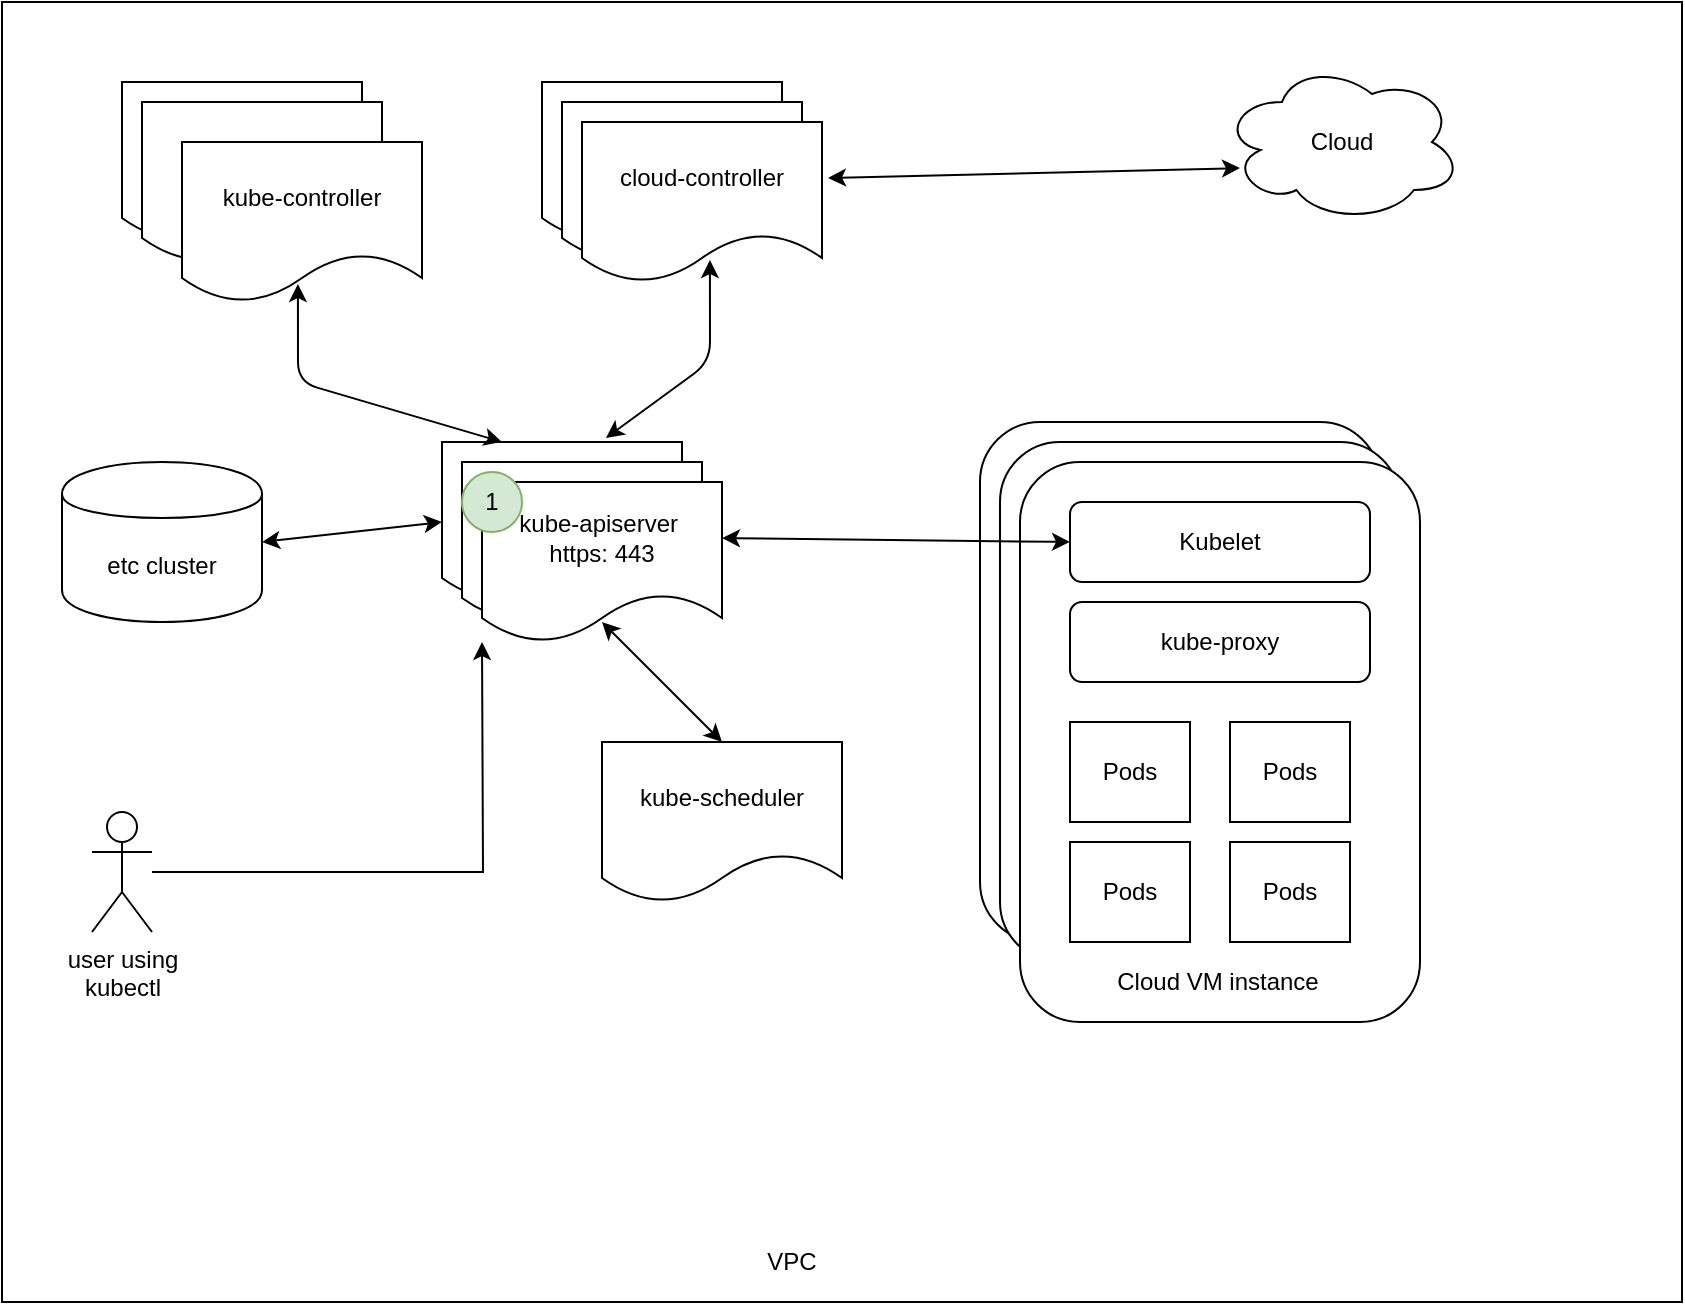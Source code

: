 <mxfile version="12.2.2" type="device" pages="1"><diagram id="nzS3SlK1Kt3z77mqC7-u" name="Page-1"><mxGraphModel dx="1408" dy="1902" grid="1" gridSize="10" guides="1" tooltips="1" connect="1" arrows="1" fold="1" page="1" pageScale="1" pageWidth="850" pageHeight="1100" math="0" shadow="0"><root><mxCell id="0"/><mxCell id="1" parent="0"/><mxCell id="30I4o6aAiSmUE2NwfJhv-8" value="" style="rounded=0;whiteSpace=wrap;html=1;" vertex="1" parent="1"><mxGeometry x="40" y="-1080" width="840" height="650" as="geometry"/></mxCell><mxCell id="30I4o6aAiSmUE2NwfJhv-9" value="" style="rounded=1;whiteSpace=wrap;html=1;" vertex="1" parent="1"><mxGeometry x="529" y="-870" width="200" height="260" as="geometry"/></mxCell><mxCell id="30I4o6aAiSmUE2NwfJhv-10" value="kube-controller" style="shape=document;whiteSpace=wrap;html=1;boundedLbl=1;" vertex="1" parent="1"><mxGeometry x="100" y="-1040" width="120" height="80" as="geometry"/></mxCell><mxCell id="30I4o6aAiSmUE2NwfJhv-11" value="kube-controller" style="shape=document;whiteSpace=wrap;html=1;boundedLbl=1;" vertex="1" parent="1"><mxGeometry x="110" y="-1030" width="120" height="80" as="geometry"/></mxCell><mxCell id="30I4o6aAiSmUE2NwfJhv-12" value="kube-controller" style="shape=document;whiteSpace=wrap;html=1;boundedLbl=1;" vertex="1" parent="1"><mxGeometry x="130" y="-1010" width="120" height="80" as="geometry"/></mxCell><mxCell id="30I4o6aAiSmUE2NwfJhv-13" value="cloud-controller" style="shape=document;whiteSpace=wrap;html=1;boundedLbl=1;" vertex="1" parent="1"><mxGeometry x="310" y="-1040" width="120" height="80" as="geometry"/></mxCell><mxCell id="30I4o6aAiSmUE2NwfJhv-14" value="cloud-controller" style="shape=document;whiteSpace=wrap;html=1;boundedLbl=1;" vertex="1" parent="1"><mxGeometry x="320" y="-1030" width="120" height="80" as="geometry"/></mxCell><mxCell id="30I4o6aAiSmUE2NwfJhv-15" value="cloud-controller" style="shape=document;whiteSpace=wrap;html=1;boundedLbl=1;" vertex="1" parent="1"><mxGeometry x="330" y="-1020" width="120" height="80" as="geometry"/></mxCell><mxCell id="30I4o6aAiSmUE2NwfJhv-16" value="kube-apiserver" style="shape=document;whiteSpace=wrap;html=1;boundedLbl=1;" vertex="1" parent="1"><mxGeometry x="260" y="-860" width="120" height="80" as="geometry"/></mxCell><mxCell id="30I4o6aAiSmUE2NwfJhv-17" value="kube-apiserver" style="shape=document;whiteSpace=wrap;html=1;boundedLbl=1;" vertex="1" parent="1"><mxGeometry x="270" y="-850" width="120" height="80" as="geometry"/></mxCell><mxCell id="30I4o6aAiSmUE2NwfJhv-18" value="kube-apiserver&amp;nbsp;&lt;br&gt;https: 443" style="shape=document;whiteSpace=wrap;html=1;boundedLbl=1;" vertex="1" parent="1"><mxGeometry x="280" y="-840" width="120" height="80" as="geometry"/></mxCell><mxCell id="30I4o6aAiSmUE2NwfJhv-19" value="kube-scheduler" style="shape=document;whiteSpace=wrap;html=1;boundedLbl=1;" vertex="1" parent="1"><mxGeometry x="340" y="-710" width="120" height="80" as="geometry"/></mxCell><mxCell id="30I4o6aAiSmUE2NwfJhv-20" value="etc cluster" style="shape=cylinder;whiteSpace=wrap;html=1;boundedLbl=1;backgroundOutline=1;" vertex="1" parent="1"><mxGeometry x="70" y="-850" width="100" height="80" as="geometry"/></mxCell><mxCell id="30I4o6aAiSmUE2NwfJhv-21" value="" style="endArrow=classic;startArrow=classic;html=1;exitX=0.483;exitY=0.888;exitDx=0;exitDy=0;exitPerimeter=0;entryX=0.25;entryY=0;entryDx=0;entryDy=0;" edge="1" parent="1" source="30I4o6aAiSmUE2NwfJhv-12" target="30I4o6aAiSmUE2NwfJhv-16"><mxGeometry width="50" height="50" relative="1" as="geometry"><mxPoint x="260" y="-880" as="sourcePoint"/><mxPoint x="310" y="-930" as="targetPoint"/><Array as="points"><mxPoint x="188" y="-890"/></Array></mxGeometry></mxCell><mxCell id="30I4o6aAiSmUE2NwfJhv-22" value="" style="endArrow=classic;startArrow=classic;html=1;entryX=0.533;entryY=0.863;entryDx=0;entryDy=0;entryPerimeter=0;exitX=0.683;exitY=-0.025;exitDx=0;exitDy=0;exitPerimeter=0;" edge="1" parent="1" source="30I4o6aAiSmUE2NwfJhv-16" target="30I4o6aAiSmUE2NwfJhv-15"><mxGeometry width="50" height="50" relative="1" as="geometry"><mxPoint x="430" y="-870" as="sourcePoint"/><mxPoint x="480" y="-920" as="targetPoint"/><Array as="points"><mxPoint x="394" y="-900"/></Array></mxGeometry></mxCell><mxCell id="30I4o6aAiSmUE2NwfJhv-23" value="" style="endArrow=classic;startArrow=classic;html=1;entryX=0.5;entryY=0.875;entryDx=0;entryDy=0;entryPerimeter=0;exitX=0.5;exitY=0;exitDx=0;exitDy=0;" edge="1" parent="1" source="30I4o6aAiSmUE2NwfJhv-19" target="30I4o6aAiSmUE2NwfJhv-18"><mxGeometry width="50" height="50" relative="1" as="geometry"><mxPoint x="320" y="-700" as="sourcePoint"/><mxPoint x="370" y="-750" as="targetPoint"/></mxGeometry></mxCell><mxCell id="30I4o6aAiSmUE2NwfJhv-24" value="" style="endArrow=classic;startArrow=classic;html=1;entryX=0;entryY=0.5;entryDx=0;entryDy=0;exitX=1;exitY=0.5;exitDx=0;exitDy=0;" edge="1" parent="1" source="30I4o6aAiSmUE2NwfJhv-20" target="30I4o6aAiSmUE2NwfJhv-16"><mxGeometry width="50" height="50" relative="1" as="geometry"><mxPoint x="170" y="-700" as="sourcePoint"/><mxPoint x="220" y="-750" as="targetPoint"/></mxGeometry></mxCell><mxCell id="30I4o6aAiSmUE2NwfJhv-25" value="Cloud" style="ellipse;shape=cloud;whiteSpace=wrap;html=1;" vertex="1" parent="1"><mxGeometry x="650" y="-1050" width="120" height="80" as="geometry"/></mxCell><mxCell id="30I4o6aAiSmUE2NwfJhv-26" value="" style="endArrow=classic;startArrow=classic;html=1;entryX=0.075;entryY=0.663;entryDx=0;entryDy=0;entryPerimeter=0;exitX=1.025;exitY=0.35;exitDx=0;exitDy=0;exitPerimeter=0;" edge="1" parent="1" source="30I4o6aAiSmUE2NwfJhv-15" target="30I4o6aAiSmUE2NwfJhv-25"><mxGeometry width="50" height="50" relative="1" as="geometry"><mxPoint x="530" y="-980" as="sourcePoint"/><mxPoint x="580" y="-1030" as="targetPoint"/></mxGeometry></mxCell><mxCell id="30I4o6aAiSmUE2NwfJhv-27" value="Kubelet" style="rounded=1;whiteSpace=wrap;html=1;" vertex="1" parent="1"><mxGeometry x="554" y="-850" width="150" height="40" as="geometry"/></mxCell><mxCell id="30I4o6aAiSmUE2NwfJhv-28" value="kube-proxy" style="rounded=1;whiteSpace=wrap;html=1;" vertex="1" parent="1"><mxGeometry x="554" y="-800" width="150" height="40" as="geometry"/></mxCell><mxCell id="30I4o6aAiSmUE2NwfJhv-29" value="Pods" style="rounded=0;whiteSpace=wrap;html=1;" vertex="1" parent="1"><mxGeometry x="554" y="-740" width="60" height="50" as="geometry"/></mxCell><mxCell id="30I4o6aAiSmUE2NwfJhv-30" value="Pods" style="rounded=0;whiteSpace=wrap;html=1;" vertex="1" parent="1"><mxGeometry x="634" y="-740" width="60" height="50" as="geometry"/></mxCell><mxCell id="30I4o6aAiSmUE2NwfJhv-31" value="Pods" style="rounded=0;whiteSpace=wrap;html=1;" vertex="1" parent="1"><mxGeometry x="554" y="-680" width="60" height="50" as="geometry"/></mxCell><mxCell id="30I4o6aAiSmUE2NwfJhv-32" value="Pods" style="rounded=0;whiteSpace=wrap;html=1;" vertex="1" parent="1"><mxGeometry x="634" y="-680" width="60" height="50" as="geometry"/></mxCell><mxCell id="30I4o6aAiSmUE2NwfJhv-33" value="" style="rounded=1;whiteSpace=wrap;html=1;" vertex="1" parent="1"><mxGeometry x="539" y="-860" width="200" height="260" as="geometry"/></mxCell><mxCell id="30I4o6aAiSmUE2NwfJhv-34" value="Kubelet" style="rounded=1;whiteSpace=wrap;html=1;" vertex="1" parent="1"><mxGeometry x="564" y="-840" width="150" height="40" as="geometry"/></mxCell><mxCell id="30I4o6aAiSmUE2NwfJhv-35" value="kube-proxy" style="rounded=1;whiteSpace=wrap;html=1;" vertex="1" parent="1"><mxGeometry x="564" y="-790" width="150" height="40" as="geometry"/></mxCell><mxCell id="30I4o6aAiSmUE2NwfJhv-36" value="Pods" style="rounded=0;whiteSpace=wrap;html=1;" vertex="1" parent="1"><mxGeometry x="564" y="-730" width="60" height="50" as="geometry"/></mxCell><mxCell id="30I4o6aAiSmUE2NwfJhv-37" value="Pods" style="rounded=0;whiteSpace=wrap;html=1;" vertex="1" parent="1"><mxGeometry x="644" y="-730" width="60" height="50" as="geometry"/></mxCell><mxCell id="30I4o6aAiSmUE2NwfJhv-38" value="Pods" style="rounded=0;whiteSpace=wrap;html=1;" vertex="1" parent="1"><mxGeometry x="564" y="-670" width="60" height="50" as="geometry"/></mxCell><mxCell id="30I4o6aAiSmUE2NwfJhv-39" value="Pods" style="rounded=0;whiteSpace=wrap;html=1;" vertex="1" parent="1"><mxGeometry x="644" y="-670" width="60" height="50" as="geometry"/></mxCell><mxCell id="30I4o6aAiSmUE2NwfJhv-40" value="" style="rounded=1;whiteSpace=wrap;html=1;" vertex="1" parent="1"><mxGeometry x="549" y="-850" width="200" height="280" as="geometry"/></mxCell><mxCell id="30I4o6aAiSmUE2NwfJhv-41" value="Kubelet" style="rounded=1;whiteSpace=wrap;html=1;" vertex="1" parent="1"><mxGeometry x="574" y="-830" width="150" height="40" as="geometry"/></mxCell><mxCell id="30I4o6aAiSmUE2NwfJhv-42" value="kube-proxy" style="rounded=1;whiteSpace=wrap;html=1;" vertex="1" parent="1"><mxGeometry x="574" y="-780" width="150" height="40" as="geometry"/></mxCell><mxCell id="30I4o6aAiSmUE2NwfJhv-43" value="Pods" style="rounded=0;whiteSpace=wrap;html=1;" vertex="1" parent="1"><mxGeometry x="574" y="-720" width="60" height="50" as="geometry"/></mxCell><mxCell id="30I4o6aAiSmUE2NwfJhv-44" value="Pods" style="rounded=0;whiteSpace=wrap;html=1;" vertex="1" parent="1"><mxGeometry x="654" y="-720" width="60" height="50" as="geometry"/></mxCell><mxCell id="30I4o6aAiSmUE2NwfJhv-45" value="Pods" style="rounded=0;whiteSpace=wrap;html=1;" vertex="1" parent="1"><mxGeometry x="574" y="-660" width="60" height="50" as="geometry"/></mxCell><mxCell id="30I4o6aAiSmUE2NwfJhv-46" value="Pods" style="rounded=0;whiteSpace=wrap;html=1;" vertex="1" parent="1"><mxGeometry x="654" y="-660" width="60" height="50" as="geometry"/></mxCell><mxCell id="30I4o6aAiSmUE2NwfJhv-47" value="" style="endArrow=classic;startArrow=classic;html=1;exitX=1;exitY=0.35;exitDx=0;exitDy=0;exitPerimeter=0;entryX=0;entryY=0.5;entryDx=0;entryDy=0;" edge="1" parent="1" source="30I4o6aAiSmUE2NwfJhv-18" target="30I4o6aAiSmUE2NwfJhv-41"><mxGeometry width="50" height="50" relative="1" as="geometry"><mxPoint x="470" y="-790" as="sourcePoint"/><mxPoint x="520" y="-840" as="targetPoint"/></mxGeometry></mxCell><mxCell id="30I4o6aAiSmUE2NwfJhv-48" value="Cloud VM instance" style="text;html=1;strokeColor=none;fillColor=none;align=center;verticalAlign=middle;whiteSpace=wrap;rounded=0;" vertex="1" parent="1"><mxGeometry x="595" y="-600" width="106" height="20" as="geometry"/></mxCell><mxCell id="30I4o6aAiSmUE2NwfJhv-49" style="edgeStyle=orthogonalEdgeStyle;rounded=0;orthogonalLoop=1;jettySize=auto;html=1;" edge="1" parent="1" source="30I4o6aAiSmUE2NwfJhv-50"><mxGeometry relative="1" as="geometry"><mxPoint x="280" y="-760" as="targetPoint"/></mxGeometry></mxCell><mxCell id="30I4o6aAiSmUE2NwfJhv-50" value="user using&lt;br&gt;kubectl" style="shape=umlActor;verticalLabelPosition=bottom;labelBackgroundColor=#ffffff;verticalAlign=top;html=1;outlineConnect=0;" vertex="1" parent="1"><mxGeometry x="85" y="-675" width="30" height="60" as="geometry"/></mxCell><mxCell id="30I4o6aAiSmUE2NwfJhv-51" value="VPC" style="text;html=1;strokeColor=none;fillColor=none;align=center;verticalAlign=middle;whiteSpace=wrap;rounded=0;" vertex="1" parent="1"><mxGeometry x="415" y="-460" width="40" height="20" as="geometry"/></mxCell><mxCell id="30I4o6aAiSmUE2NwfJhv-52" value="1" style="ellipse;whiteSpace=wrap;html=1;aspect=fixed;fillColor=#d5e8d4;strokeColor=#82b366;" vertex="1" parent="1"><mxGeometry x="270" y="-845" width="30" height="30" as="geometry"/></mxCell></root></mxGraphModel></diagram></mxfile>
